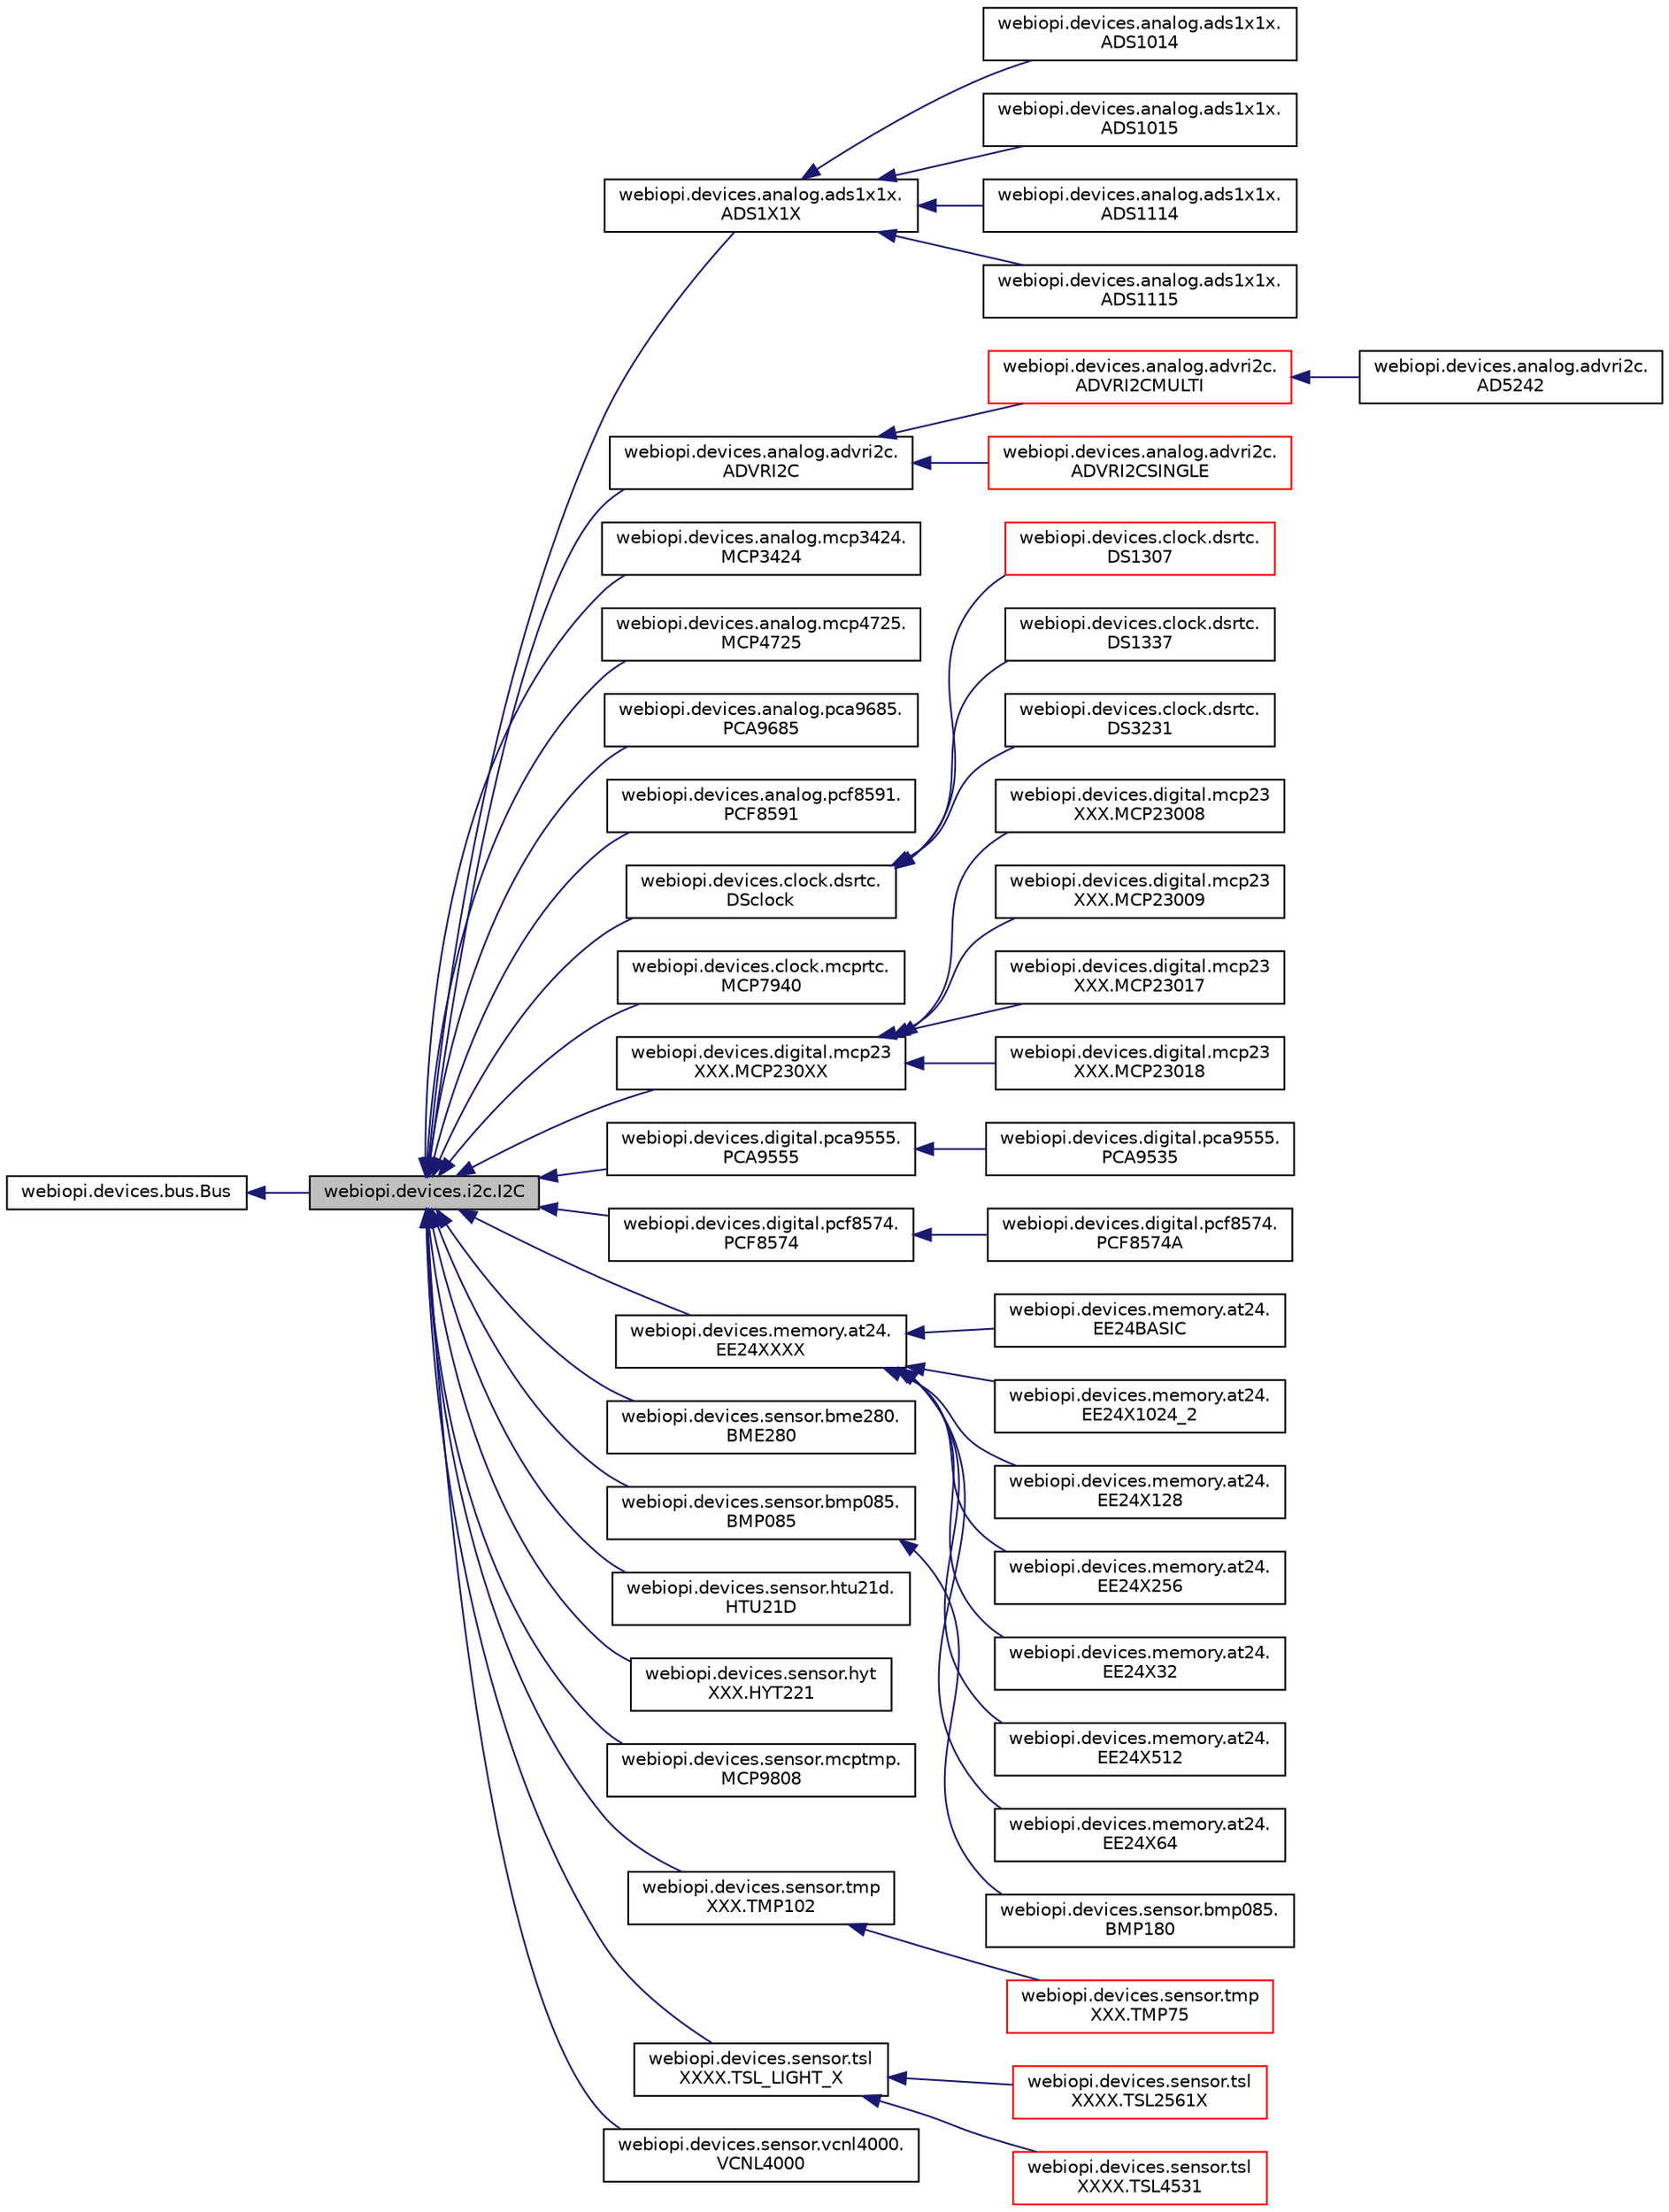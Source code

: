 digraph "webiopi.devices.i2c.I2C"
{
  edge [fontname="Helvetica",fontsize="10",labelfontname="Helvetica",labelfontsize="10"];
  node [fontname="Helvetica",fontsize="10",shape=record];
  rankdir="LR";
  Node1 [label="webiopi.devices.i2c.I2C",height=0.2,width=0.4,color="black", fillcolor="grey75", style="filled", fontcolor="black"];
  Node2 -> Node1 [dir="back",color="midnightblue",fontsize="10",style="solid",fontname="Helvetica"];
  Node2 [label="webiopi.devices.bus.Bus",height=0.2,width=0.4,color="black", fillcolor="white", style="filled",URL="$classwebiopi_1_1devices_1_1bus_1_1Bus.html"];
  Node1 -> Node3 [dir="back",color="midnightblue",fontsize="10",style="solid",fontname="Helvetica"];
  Node3 [label="webiopi.devices.analog.ads1x1x.\lADS1X1X",height=0.2,width=0.4,color="black", fillcolor="white", style="filled",URL="$classwebiopi_1_1devices_1_1analog_1_1ads1x1x_1_1ADS1X1X.html"];
  Node3 -> Node4 [dir="back",color="midnightblue",fontsize="10",style="solid",fontname="Helvetica"];
  Node4 [label="webiopi.devices.analog.ads1x1x.\lADS1014",height=0.2,width=0.4,color="black", fillcolor="white", style="filled",URL="$classwebiopi_1_1devices_1_1analog_1_1ads1x1x_1_1ADS1014.html"];
  Node3 -> Node5 [dir="back",color="midnightblue",fontsize="10",style="solid",fontname="Helvetica"];
  Node5 [label="webiopi.devices.analog.ads1x1x.\lADS1015",height=0.2,width=0.4,color="black", fillcolor="white", style="filled",URL="$classwebiopi_1_1devices_1_1analog_1_1ads1x1x_1_1ADS1015.html"];
  Node3 -> Node6 [dir="back",color="midnightblue",fontsize="10",style="solid",fontname="Helvetica"];
  Node6 [label="webiopi.devices.analog.ads1x1x.\lADS1114",height=0.2,width=0.4,color="black", fillcolor="white", style="filled",URL="$classwebiopi_1_1devices_1_1analog_1_1ads1x1x_1_1ADS1114.html"];
  Node3 -> Node7 [dir="back",color="midnightblue",fontsize="10",style="solid",fontname="Helvetica"];
  Node7 [label="webiopi.devices.analog.ads1x1x.\lADS1115",height=0.2,width=0.4,color="black", fillcolor="white", style="filled",URL="$classwebiopi_1_1devices_1_1analog_1_1ads1x1x_1_1ADS1115.html"];
  Node1 -> Node8 [dir="back",color="midnightblue",fontsize="10",style="solid",fontname="Helvetica"];
  Node8 [label="webiopi.devices.analog.advri2c.\lADVRI2C",height=0.2,width=0.4,color="black", fillcolor="white", style="filled",URL="$classwebiopi_1_1devices_1_1analog_1_1advri2c_1_1ADVRI2C.html"];
  Node8 -> Node9 [dir="back",color="midnightblue",fontsize="10",style="solid",fontname="Helvetica"];
  Node9 [label="webiopi.devices.analog.advri2c.\lADVRI2CMULTI",height=0.2,width=0.4,color="red", fillcolor="white", style="filled",URL="$classwebiopi_1_1devices_1_1analog_1_1advri2c_1_1ADVRI2CMULTI.html"];
  Node9 -> Node10 [dir="back",color="midnightblue",fontsize="10",style="solid",fontname="Helvetica"];
  Node10 [label="webiopi.devices.analog.advri2c.\lAD5242",height=0.2,width=0.4,color="black", fillcolor="white", style="filled",URL="$classwebiopi_1_1devices_1_1analog_1_1advri2c_1_1AD5242.html"];
  Node8 -> Node11 [dir="back",color="midnightblue",fontsize="10",style="solid",fontname="Helvetica"];
  Node11 [label="webiopi.devices.analog.advri2c.\lADVRI2CSINGLE",height=0.2,width=0.4,color="red", fillcolor="white", style="filled",URL="$classwebiopi_1_1devices_1_1analog_1_1advri2c_1_1ADVRI2CSINGLE.html"];
  Node1 -> Node12 [dir="back",color="midnightblue",fontsize="10",style="solid",fontname="Helvetica"];
  Node12 [label="webiopi.devices.analog.mcp3424.\lMCP3424",height=0.2,width=0.4,color="black", fillcolor="white", style="filled",URL="$classwebiopi_1_1devices_1_1analog_1_1mcp3424_1_1MCP3424.html"];
  Node1 -> Node13 [dir="back",color="midnightblue",fontsize="10",style="solid",fontname="Helvetica"];
  Node13 [label="webiopi.devices.analog.mcp4725.\lMCP4725",height=0.2,width=0.4,color="black", fillcolor="white", style="filled",URL="$classwebiopi_1_1devices_1_1analog_1_1mcp4725_1_1MCP4725.html"];
  Node1 -> Node14 [dir="back",color="midnightblue",fontsize="10",style="solid",fontname="Helvetica"];
  Node14 [label="webiopi.devices.analog.pca9685.\lPCA9685",height=0.2,width=0.4,color="black", fillcolor="white", style="filled",URL="$classwebiopi_1_1devices_1_1analog_1_1pca9685_1_1PCA9685.html"];
  Node1 -> Node15 [dir="back",color="midnightblue",fontsize="10",style="solid",fontname="Helvetica"];
  Node15 [label="webiopi.devices.analog.pcf8591.\lPCF8591",height=0.2,width=0.4,color="black", fillcolor="white", style="filled",URL="$classwebiopi_1_1devices_1_1analog_1_1pcf8591_1_1PCF8591.html"];
  Node1 -> Node16 [dir="back",color="midnightblue",fontsize="10",style="solid",fontname="Helvetica"];
  Node16 [label="webiopi.devices.clock.dsrtc.\lDSclock",height=0.2,width=0.4,color="black", fillcolor="white", style="filled",URL="$classwebiopi_1_1devices_1_1clock_1_1dsrtc_1_1DSclock.html"];
  Node16 -> Node17 [dir="back",color="midnightblue",fontsize="10",style="solid",fontname="Helvetica"];
  Node17 [label="webiopi.devices.clock.dsrtc.\lDS1307",height=0.2,width=0.4,color="red", fillcolor="white", style="filled",URL="$classwebiopi_1_1devices_1_1clock_1_1dsrtc_1_1DS1307.html"];
  Node16 -> Node18 [dir="back",color="midnightblue",fontsize="10",style="solid",fontname="Helvetica"];
  Node18 [label="webiopi.devices.clock.dsrtc.\lDS1337",height=0.2,width=0.4,color="black", fillcolor="white", style="filled",URL="$classwebiopi_1_1devices_1_1clock_1_1dsrtc_1_1DS1337.html"];
  Node16 -> Node19 [dir="back",color="midnightblue",fontsize="10",style="solid",fontname="Helvetica"];
  Node19 [label="webiopi.devices.clock.dsrtc.\lDS3231",height=0.2,width=0.4,color="black", fillcolor="white", style="filled",URL="$classwebiopi_1_1devices_1_1clock_1_1dsrtc_1_1DS3231.html"];
  Node1 -> Node20 [dir="back",color="midnightblue",fontsize="10",style="solid",fontname="Helvetica"];
  Node20 [label="webiopi.devices.clock.mcprtc.\lMCP7940",height=0.2,width=0.4,color="black", fillcolor="white", style="filled",URL="$classwebiopi_1_1devices_1_1clock_1_1mcprtc_1_1MCP7940.html"];
  Node1 -> Node21 [dir="back",color="midnightblue",fontsize="10",style="solid",fontname="Helvetica"];
  Node21 [label="webiopi.devices.digital.mcp23\lXXX.MCP230XX",height=0.2,width=0.4,color="black", fillcolor="white", style="filled",URL="$classwebiopi_1_1devices_1_1digital_1_1mcp23XXX_1_1MCP230XX.html"];
  Node21 -> Node22 [dir="back",color="midnightblue",fontsize="10",style="solid",fontname="Helvetica"];
  Node22 [label="webiopi.devices.digital.mcp23\lXXX.MCP23008",height=0.2,width=0.4,color="black", fillcolor="white", style="filled",URL="$classwebiopi_1_1devices_1_1digital_1_1mcp23XXX_1_1MCP23008.html"];
  Node21 -> Node23 [dir="back",color="midnightblue",fontsize="10",style="solid",fontname="Helvetica"];
  Node23 [label="webiopi.devices.digital.mcp23\lXXX.MCP23009",height=0.2,width=0.4,color="black", fillcolor="white", style="filled",URL="$classwebiopi_1_1devices_1_1digital_1_1mcp23XXX_1_1MCP23009.html"];
  Node21 -> Node24 [dir="back",color="midnightblue",fontsize="10",style="solid",fontname="Helvetica"];
  Node24 [label="webiopi.devices.digital.mcp23\lXXX.MCP23017",height=0.2,width=0.4,color="black", fillcolor="white", style="filled",URL="$classwebiopi_1_1devices_1_1digital_1_1mcp23XXX_1_1MCP23017.html"];
  Node21 -> Node25 [dir="back",color="midnightblue",fontsize="10",style="solid",fontname="Helvetica"];
  Node25 [label="webiopi.devices.digital.mcp23\lXXX.MCP23018",height=0.2,width=0.4,color="black", fillcolor="white", style="filled",URL="$classwebiopi_1_1devices_1_1digital_1_1mcp23XXX_1_1MCP23018.html"];
  Node1 -> Node26 [dir="back",color="midnightblue",fontsize="10",style="solid",fontname="Helvetica"];
  Node26 [label="webiopi.devices.digital.pca9555.\lPCA9555",height=0.2,width=0.4,color="black", fillcolor="white", style="filled",URL="$classwebiopi_1_1devices_1_1digital_1_1pca9555_1_1PCA9555.html"];
  Node26 -> Node27 [dir="back",color="midnightblue",fontsize="10",style="solid",fontname="Helvetica"];
  Node27 [label="webiopi.devices.digital.pca9555.\lPCA9535",height=0.2,width=0.4,color="black", fillcolor="white", style="filled",URL="$classwebiopi_1_1devices_1_1digital_1_1pca9555_1_1PCA9535.html"];
  Node1 -> Node28 [dir="back",color="midnightblue",fontsize="10",style="solid",fontname="Helvetica"];
  Node28 [label="webiopi.devices.digital.pcf8574.\lPCF8574",height=0.2,width=0.4,color="black", fillcolor="white", style="filled",URL="$classwebiopi_1_1devices_1_1digital_1_1pcf8574_1_1PCF8574.html"];
  Node28 -> Node29 [dir="back",color="midnightblue",fontsize="10",style="solid",fontname="Helvetica"];
  Node29 [label="webiopi.devices.digital.pcf8574.\lPCF8574A",height=0.2,width=0.4,color="black", fillcolor="white", style="filled",URL="$classwebiopi_1_1devices_1_1digital_1_1pcf8574_1_1PCF8574A.html"];
  Node1 -> Node30 [dir="back",color="midnightblue",fontsize="10",style="solid",fontname="Helvetica"];
  Node30 [label="webiopi.devices.memory.at24.\lEE24XXXX",height=0.2,width=0.4,color="black", fillcolor="white", style="filled",URL="$classwebiopi_1_1devices_1_1memory_1_1at24_1_1EE24XXXX.html"];
  Node30 -> Node31 [dir="back",color="midnightblue",fontsize="10",style="solid",fontname="Helvetica"];
  Node31 [label="webiopi.devices.memory.at24.\lEE24BASIC",height=0.2,width=0.4,color="black", fillcolor="white", style="filled",URL="$classwebiopi_1_1devices_1_1memory_1_1at24_1_1EE24BASIC.html"];
  Node30 -> Node32 [dir="back",color="midnightblue",fontsize="10",style="solid",fontname="Helvetica"];
  Node32 [label="webiopi.devices.memory.at24.\lEE24X1024_2",height=0.2,width=0.4,color="black", fillcolor="white", style="filled",URL="$classwebiopi_1_1devices_1_1memory_1_1at24_1_1EE24X1024__2.html"];
  Node30 -> Node33 [dir="back",color="midnightblue",fontsize="10",style="solid",fontname="Helvetica"];
  Node33 [label="webiopi.devices.memory.at24.\lEE24X128",height=0.2,width=0.4,color="black", fillcolor="white", style="filled",URL="$classwebiopi_1_1devices_1_1memory_1_1at24_1_1EE24X128.html"];
  Node30 -> Node34 [dir="back",color="midnightblue",fontsize="10",style="solid",fontname="Helvetica"];
  Node34 [label="webiopi.devices.memory.at24.\lEE24X256",height=0.2,width=0.4,color="black", fillcolor="white", style="filled",URL="$classwebiopi_1_1devices_1_1memory_1_1at24_1_1EE24X256.html"];
  Node30 -> Node35 [dir="back",color="midnightblue",fontsize="10",style="solid",fontname="Helvetica"];
  Node35 [label="webiopi.devices.memory.at24.\lEE24X32",height=0.2,width=0.4,color="black", fillcolor="white", style="filled",URL="$classwebiopi_1_1devices_1_1memory_1_1at24_1_1EE24X32.html"];
  Node30 -> Node36 [dir="back",color="midnightblue",fontsize="10",style="solid",fontname="Helvetica"];
  Node36 [label="webiopi.devices.memory.at24.\lEE24X512",height=0.2,width=0.4,color="black", fillcolor="white", style="filled",URL="$classwebiopi_1_1devices_1_1memory_1_1at24_1_1EE24X512.html"];
  Node30 -> Node37 [dir="back",color="midnightblue",fontsize="10",style="solid",fontname="Helvetica"];
  Node37 [label="webiopi.devices.memory.at24.\lEE24X64",height=0.2,width=0.4,color="black", fillcolor="white", style="filled",URL="$classwebiopi_1_1devices_1_1memory_1_1at24_1_1EE24X64.html"];
  Node1 -> Node38 [dir="back",color="midnightblue",fontsize="10",style="solid",fontname="Helvetica"];
  Node38 [label="webiopi.devices.sensor.bme280.\lBME280",height=0.2,width=0.4,color="black", fillcolor="white", style="filled",URL="$classwebiopi_1_1devices_1_1sensor_1_1bme280_1_1BME280.html"];
  Node1 -> Node39 [dir="back",color="midnightblue",fontsize="10",style="solid",fontname="Helvetica"];
  Node39 [label="webiopi.devices.sensor.bmp085.\lBMP085",height=0.2,width=0.4,color="black", fillcolor="white", style="filled",URL="$classwebiopi_1_1devices_1_1sensor_1_1bmp085_1_1BMP085.html"];
  Node39 -> Node40 [dir="back",color="midnightblue",fontsize="10",style="solid",fontname="Helvetica"];
  Node40 [label="webiopi.devices.sensor.bmp085.\lBMP180",height=0.2,width=0.4,color="black", fillcolor="white", style="filled",URL="$classwebiopi_1_1devices_1_1sensor_1_1bmp085_1_1BMP180.html"];
  Node1 -> Node41 [dir="back",color="midnightblue",fontsize="10",style="solid",fontname="Helvetica"];
  Node41 [label="webiopi.devices.sensor.htu21d.\lHTU21D",height=0.2,width=0.4,color="black", fillcolor="white", style="filled",URL="$classwebiopi_1_1devices_1_1sensor_1_1htu21d_1_1HTU21D.html"];
  Node1 -> Node42 [dir="back",color="midnightblue",fontsize="10",style="solid",fontname="Helvetica"];
  Node42 [label="webiopi.devices.sensor.hyt\lXXX.HYT221",height=0.2,width=0.4,color="black", fillcolor="white", style="filled",URL="$classwebiopi_1_1devices_1_1sensor_1_1hytXXX_1_1HYT221.html"];
  Node1 -> Node43 [dir="back",color="midnightblue",fontsize="10",style="solid",fontname="Helvetica"];
  Node43 [label="webiopi.devices.sensor.mcptmp.\lMCP9808",height=0.2,width=0.4,color="black", fillcolor="white", style="filled",URL="$classwebiopi_1_1devices_1_1sensor_1_1mcptmp_1_1MCP9808.html"];
  Node1 -> Node44 [dir="back",color="midnightblue",fontsize="10",style="solid",fontname="Helvetica"];
  Node44 [label="webiopi.devices.sensor.tmp\lXXX.TMP102",height=0.2,width=0.4,color="black", fillcolor="white", style="filled",URL="$classwebiopi_1_1devices_1_1sensor_1_1tmpXXX_1_1TMP102.html"];
  Node44 -> Node45 [dir="back",color="midnightblue",fontsize="10",style="solid",fontname="Helvetica"];
  Node45 [label="webiopi.devices.sensor.tmp\lXXX.TMP75",height=0.2,width=0.4,color="red", fillcolor="white", style="filled",URL="$classwebiopi_1_1devices_1_1sensor_1_1tmpXXX_1_1TMP75.html"];
  Node1 -> Node46 [dir="back",color="midnightblue",fontsize="10",style="solid",fontname="Helvetica"];
  Node46 [label="webiopi.devices.sensor.tsl\lXXXX.TSL_LIGHT_X",height=0.2,width=0.4,color="black", fillcolor="white", style="filled",URL="$classwebiopi_1_1devices_1_1sensor_1_1tslXXXX_1_1TSL__LIGHT__X.html"];
  Node46 -> Node47 [dir="back",color="midnightblue",fontsize="10",style="solid",fontname="Helvetica"];
  Node47 [label="webiopi.devices.sensor.tsl\lXXXX.TSL2561X",height=0.2,width=0.4,color="red", fillcolor="white", style="filled",URL="$classwebiopi_1_1devices_1_1sensor_1_1tslXXXX_1_1TSL2561X.html"];
  Node46 -> Node48 [dir="back",color="midnightblue",fontsize="10",style="solid",fontname="Helvetica"];
  Node48 [label="webiopi.devices.sensor.tsl\lXXXX.TSL4531",height=0.2,width=0.4,color="red", fillcolor="white", style="filled",URL="$classwebiopi_1_1devices_1_1sensor_1_1tslXXXX_1_1TSL4531.html"];
  Node1 -> Node49 [dir="back",color="midnightblue",fontsize="10",style="solid",fontname="Helvetica"];
  Node49 [label="webiopi.devices.sensor.vcnl4000.\lVCNL4000",height=0.2,width=0.4,color="black", fillcolor="white", style="filled",URL="$classwebiopi_1_1devices_1_1sensor_1_1vcnl4000_1_1VCNL4000.html"];
}
